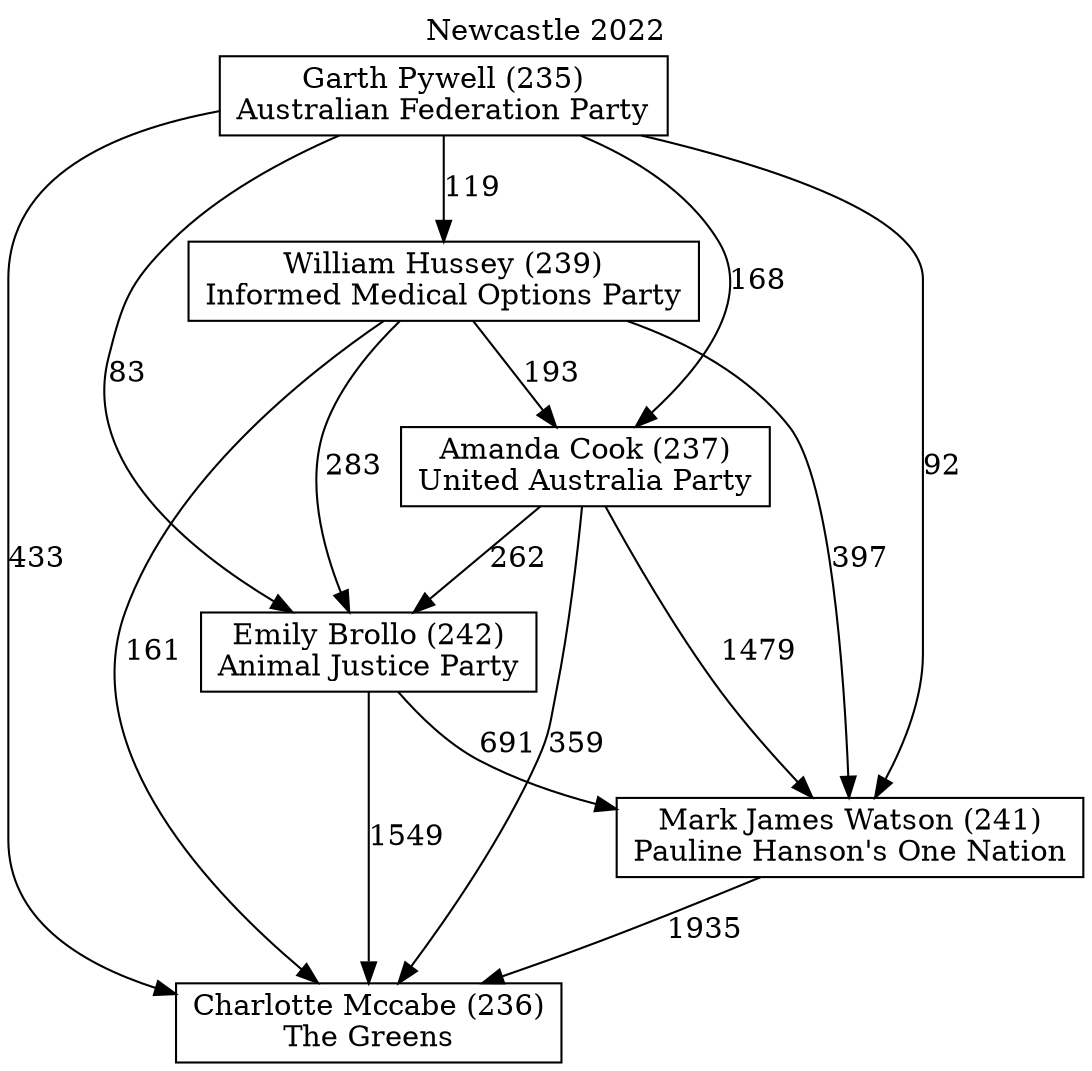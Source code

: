 // House preference flow
digraph "Charlotte Mccabe (236)_Newcastle_2022" {
	graph [label="Newcastle 2022" labelloc=t mclimit=10]
	node [shape=box]
	"Charlotte Mccabe (236)" [label="Charlotte Mccabe (236)
The Greens"]
	"Garth Pywell (235)" [label="Garth Pywell (235)
Australian Federation Party"]
	"William Hussey (239)" [label="William Hussey (239)
Informed Medical Options Party"]
	"Emily Brollo (242)" [label="Emily Brollo (242)
Animal Justice Party"]
	"Amanda Cook (237)" [label="Amanda Cook (237)
United Australia Party"]
	"Mark James Watson (241)" [label="Mark James Watson (241)
Pauline Hanson's One Nation"]
	"William Hussey (239)" -> "Charlotte Mccabe (236)" [label=161]
	"Garth Pywell (235)" -> "Amanda Cook (237)" [label=168]
	"William Hussey (239)" -> "Mark James Watson (241)" [label=397]
	"Amanda Cook (237)" -> "Emily Brollo (242)" [label=262]
	"Emily Brollo (242)" -> "Charlotte Mccabe (236)" [label=1549]
	"Amanda Cook (237)" -> "Charlotte Mccabe (236)" [label=359]
	"Garth Pywell (235)" -> "Mark James Watson (241)" [label=92]
	"Mark James Watson (241)" -> "Charlotte Mccabe (236)" [label=1935]
	"William Hussey (239)" -> "Amanda Cook (237)" [label=193]
	"Emily Brollo (242)" -> "Mark James Watson (241)" [label=691]
	"William Hussey (239)" -> "Emily Brollo (242)" [label=283]
	"Garth Pywell (235)" -> "Emily Brollo (242)" [label=83]
	"Garth Pywell (235)" -> "Charlotte Mccabe (236)" [label=433]
	"Garth Pywell (235)" -> "William Hussey (239)" [label=119]
	"Amanda Cook (237)" -> "Mark James Watson (241)" [label=1479]
}
